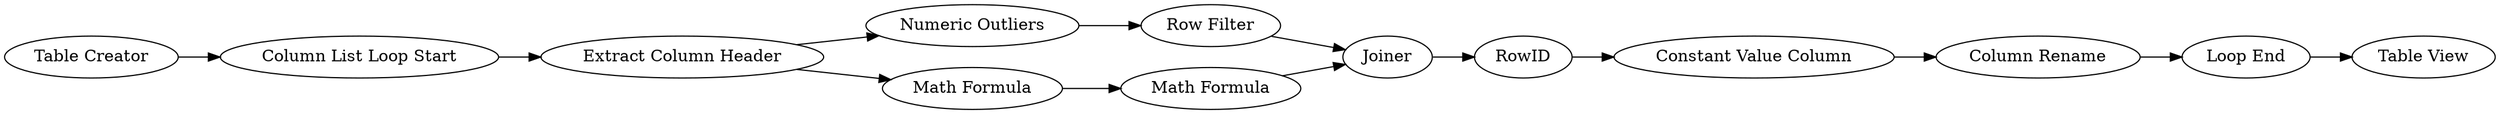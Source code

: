 digraph {
	273 -> 274
	270 -> 272
	282 -> 283
	283 -> 275
	272 -> 279
	279 -> 282
	277 -> 281
	279 -> 273
	280 -> 277
	276 -> 278
	274 -> 275
	275 -> 276
	278 -> 280
	274 [label="Row Filter"]
	283 [label="Math Formula"]
	275 [label=Joiner]
	270 [label="Table Creator"]
	277 [label="Loop End"]
	280 [label="Column Rename"]
	279 [label="Extract Column Header"]
	276 [label=RowID]
	273 [label="Numeric Outliers"]
	282 [label="Math Formula"]
	272 [label="Column List Loop Start"]
	278 [label="Constant Value Column"]
	281 [label="Table View"]
	rankdir=LR
}
